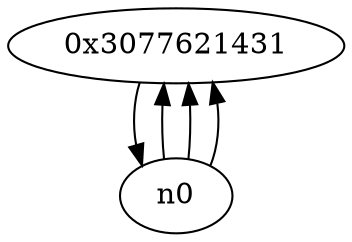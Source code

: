 digraph G{
/* nodes */
  n1 [label="0x3077621431"]
/* edges */
n1 -> n0;
n0 -> n1;
n0 -> n1;
n0 -> n1;
}

